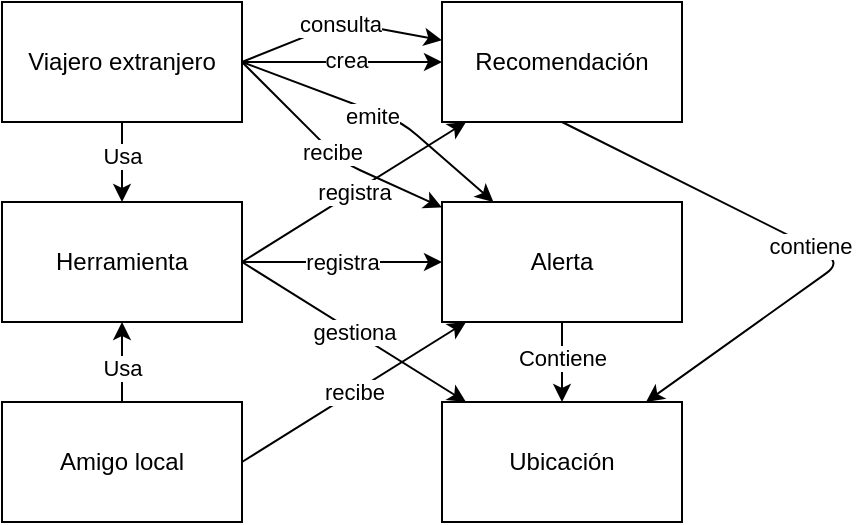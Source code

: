 <mxfile>
    <diagram id="rmdLB3WN11TGfK-kpDAU" name="Page-1">
        <mxGraphModel dx="449" dy="627" grid="1" gridSize="10" guides="1" tooltips="1" connect="1" arrows="1" fold="1" page="1" pageScale="1" pageWidth="850" pageHeight="1100" math="0" shadow="0">
            <root>
                <mxCell id="0"/>
                <mxCell id="1" parent="0"/>
                <mxCell id="77" value="registra" style="edgeStyle=none;html=1;exitX=1;exitY=0.5;exitDx=0;exitDy=0;" edge="1" parent="1" source="65" target="72">
                    <mxGeometry relative="1" as="geometry"/>
                </mxCell>
                <mxCell id="88" value="registra" style="edgeStyle=none;html=1;exitX=1;exitY=0.5;exitDx=0;exitDy=0;" edge="1" parent="1" source="65" target="78">
                    <mxGeometry relative="1" as="geometry"/>
                </mxCell>
                <mxCell id="89" value="gestiona" style="edgeStyle=none;html=1;exitX=1;exitY=0.5;exitDx=0;exitDy=0;" edge="1" parent="1" source="65" target="84">
                    <mxGeometry relative="1" as="geometry"/>
                </mxCell>
                <mxCell id="65" value="Herramienta" style="rounded=0;whiteSpace=wrap;html=1;" vertex="1" parent="1">
                    <mxGeometry x="350" y="490" width="120" height="60" as="geometry"/>
                </mxCell>
                <mxCell id="67" style="edgeStyle=none;html=1;exitX=0.5;exitY=1;exitDx=0;exitDy=0;" edge="1" parent="1" source="66" target="65">
                    <mxGeometry relative="1" as="geometry"/>
                </mxCell>
                <mxCell id="68" value="Usa" style="edgeLabel;html=1;align=center;verticalAlign=middle;resizable=0;points=[];" vertex="1" connectable="0" parent="67">
                    <mxGeometry x="-0.167" relative="1" as="geometry">
                        <mxPoint as="offset"/>
                    </mxGeometry>
                </mxCell>
                <mxCell id="73" style="edgeStyle=none;html=1;exitX=1;exitY=0.5;exitDx=0;exitDy=0;" edge="1" parent="1" source="66" target="72">
                    <mxGeometry relative="1" as="geometry">
                        <Array as="points">
                            <mxPoint x="550" y="450"/>
                        </Array>
                    </mxGeometry>
                </mxCell>
                <mxCell id="74" value="emite" style="edgeLabel;html=1;align=center;verticalAlign=middle;resizable=0;points=[];" vertex="1" connectable="0" parent="73">
                    <mxGeometry x="-0.046" y="-2" relative="1" as="geometry">
                        <mxPoint as="offset"/>
                    </mxGeometry>
                </mxCell>
                <mxCell id="79" style="edgeStyle=none;html=1;exitX=1;exitY=0.5;exitDx=0;exitDy=0;" edge="1" parent="1" source="66" target="78">
                    <mxGeometry relative="1" as="geometry"/>
                </mxCell>
                <mxCell id="80" value="crea" style="edgeLabel;html=1;align=center;verticalAlign=middle;resizable=0;points=[];" vertex="1" connectable="0" parent="79">
                    <mxGeometry x="0.037" y="1" relative="1" as="geometry">
                        <mxPoint as="offset"/>
                    </mxGeometry>
                </mxCell>
                <mxCell id="81" value="recibe" style="edgeStyle=none;html=1;exitX=1;exitY=0.5;exitDx=0;exitDy=0;" edge="1" parent="1" source="66" target="72">
                    <mxGeometry relative="1" as="geometry">
                        <Array as="points">
                            <mxPoint x="520" y="470"/>
                        </Array>
                    </mxGeometry>
                </mxCell>
                <mxCell id="82" value="consulta" style="edgeStyle=none;html=1;exitX=1;exitY=0.5;exitDx=0;exitDy=0;" edge="1" parent="1" source="66" target="78">
                    <mxGeometry relative="1" as="geometry">
                        <Array as="points">
                            <mxPoint x="520" y="400"/>
                        </Array>
                    </mxGeometry>
                </mxCell>
                <mxCell id="66" value="Viajero extranjero" style="rounded=0;whiteSpace=wrap;html=1;" vertex="1" parent="1">
                    <mxGeometry x="350" y="390" width="120" height="60" as="geometry"/>
                </mxCell>
                <mxCell id="70" style="edgeStyle=none;html=1;exitX=0.5;exitY=0;exitDx=0;exitDy=0;" edge="1" parent="1" source="69" target="65">
                    <mxGeometry relative="1" as="geometry"/>
                </mxCell>
                <mxCell id="71" value="Usa" style="edgeLabel;html=1;align=center;verticalAlign=middle;resizable=0;points=[];" vertex="1" connectable="0" parent="70">
                    <mxGeometry x="-0.117" relative="1" as="geometry">
                        <mxPoint as="offset"/>
                    </mxGeometry>
                </mxCell>
                <mxCell id="83" value="recibe" style="edgeStyle=none;html=1;exitX=1;exitY=0.5;exitDx=0;exitDy=0;" edge="1" parent="1" source="69" target="72">
                    <mxGeometry relative="1" as="geometry">
                        <Array as="points"/>
                    </mxGeometry>
                </mxCell>
                <mxCell id="69" value="Amigo local" style="rounded=0;whiteSpace=wrap;html=1;" vertex="1" parent="1">
                    <mxGeometry x="350" y="590" width="120" height="60" as="geometry"/>
                </mxCell>
                <mxCell id="85" style="edgeStyle=none;html=1;exitX=0.5;exitY=1;exitDx=0;exitDy=0;" edge="1" parent="1" source="72" target="84">
                    <mxGeometry relative="1" as="geometry"/>
                </mxCell>
                <mxCell id="86" value="Contiene" style="edgeLabel;html=1;align=center;verticalAlign=middle;resizable=0;points=[];" vertex="1" connectable="0" parent="85">
                    <mxGeometry x="-0.119" relative="1" as="geometry">
                        <mxPoint as="offset"/>
                    </mxGeometry>
                </mxCell>
                <mxCell id="72" value="Alerta" style="rounded=0;whiteSpace=wrap;html=1;" vertex="1" parent="1">
                    <mxGeometry x="570" y="490" width="120" height="60" as="geometry"/>
                </mxCell>
                <mxCell id="87" value="contiene" style="edgeStyle=none;html=1;exitX=0.5;exitY=1;exitDx=0;exitDy=0;" edge="1" parent="1" source="78" target="84">
                    <mxGeometry relative="1" as="geometry">
                        <Array as="points">
                            <mxPoint x="770" y="520"/>
                        </Array>
                    </mxGeometry>
                </mxCell>
                <mxCell id="78" value="Recomendación" style="rounded=0;whiteSpace=wrap;html=1;" vertex="1" parent="1">
                    <mxGeometry x="570" y="390" width="120" height="60" as="geometry"/>
                </mxCell>
                <mxCell id="84" value="Ubicación" style="rounded=0;whiteSpace=wrap;html=1;" vertex="1" parent="1">
                    <mxGeometry x="570" y="590" width="120" height="60" as="geometry"/>
                </mxCell>
            </root>
        </mxGraphModel>
    </diagram>
</mxfile>